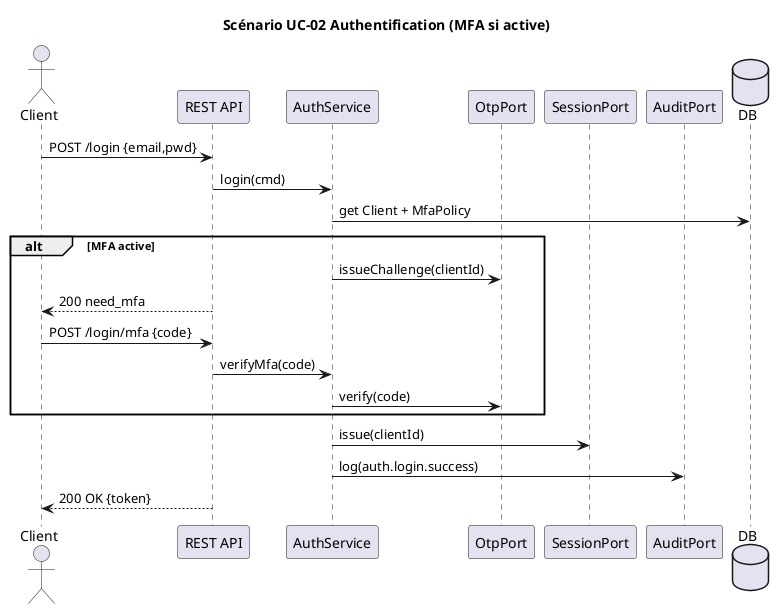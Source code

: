 @startuml
title Scénario UC-02 Authentification (MFA si active)

actor Client
participant "REST API" as API
participant "AuthService" as Auth
participant "OtpPort" as OTP
participant "SessionPort" as SES
participant "AuditPort" as AUD
database "DB" as DB

Client -> API: POST /login {email,pwd}
API -> Auth: login(cmd)
Auth -> DB: get Client + MfaPolicy
alt MFA active
  Auth -> OTP: issueChallenge(clientId)
  API --> Client: 200 need_mfa
  Client -> API: POST /login/mfa {code}
  API -> Auth: verifyMfa(code)
  Auth -> OTP: verify(code)
end
Auth -> SES: issue(clientId)
Auth -> AUD: log(auth.login.success)
API --> Client: 200 OK {token}
@enduml
